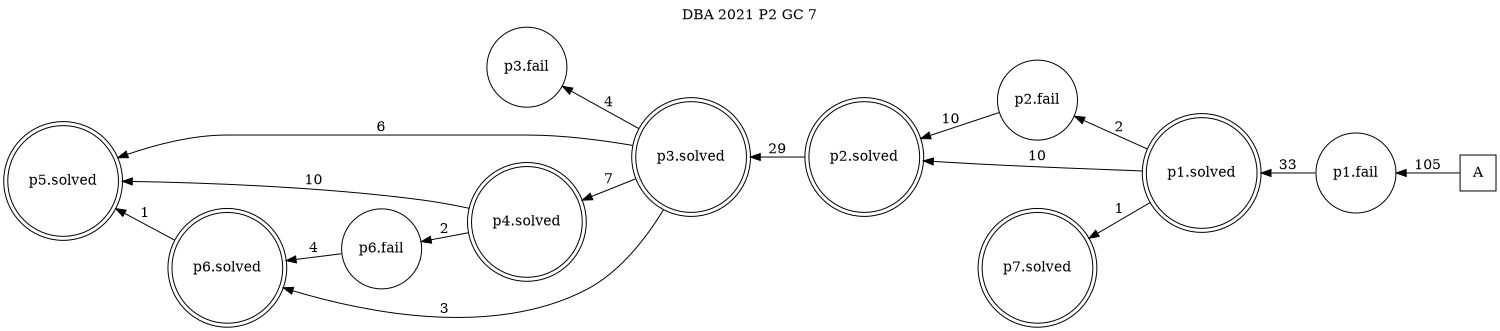 digraph DBA_2021_P2_GC_7 {
labelloc="tl"
label= " DBA 2021 P2 GC 7 "
rankdir="RL";
graph [ size=" 10 , 10 !"]

"A" [shape="square" label="A"]
"p1.fail" [shape="circle" label="p1.fail"]
"p1.solved" [shape="doublecircle" label="p1.solved"]
"p2.fail" [shape="circle" label="p2.fail"]
"p2.solved" [shape="doublecircle" label="p2.solved"]
"p3.solved" [shape="doublecircle" label="p3.solved"]
"p3.fail" [shape="circle" label="p3.fail"]
"p4.solved" [shape="doublecircle" label="p4.solved"]
"p5.solved" [shape="doublecircle" label="p5.solved"]
"p6.fail" [shape="circle" label="p6.fail"]
"p6.solved" [shape="doublecircle" label="p6.solved"]
"p7.solved" [shape="doublecircle" label="p7.solved"]
"A" -> "p1.fail" [ label=105]
"p1.fail" -> "p1.solved" [ label=33]
"p1.solved" -> "p2.fail" [ label=2]
"p1.solved" -> "p2.solved" [ label=10]
"p1.solved" -> "p7.solved" [ label=1]
"p2.fail" -> "p2.solved" [ label=10]
"p2.solved" -> "p3.solved" [ label=29]
"p3.solved" -> "p3.fail" [ label=4]
"p3.solved" -> "p4.solved" [ label=7]
"p3.solved" -> "p5.solved" [ label=6]
"p3.solved" -> "p6.solved" [ label=3]
"p4.solved" -> "p5.solved" [ label=10]
"p4.solved" -> "p6.fail" [ label=2]
"p6.fail" -> "p6.solved" [ label=4]
"p6.solved" -> "p5.solved" [ label=1]
}
